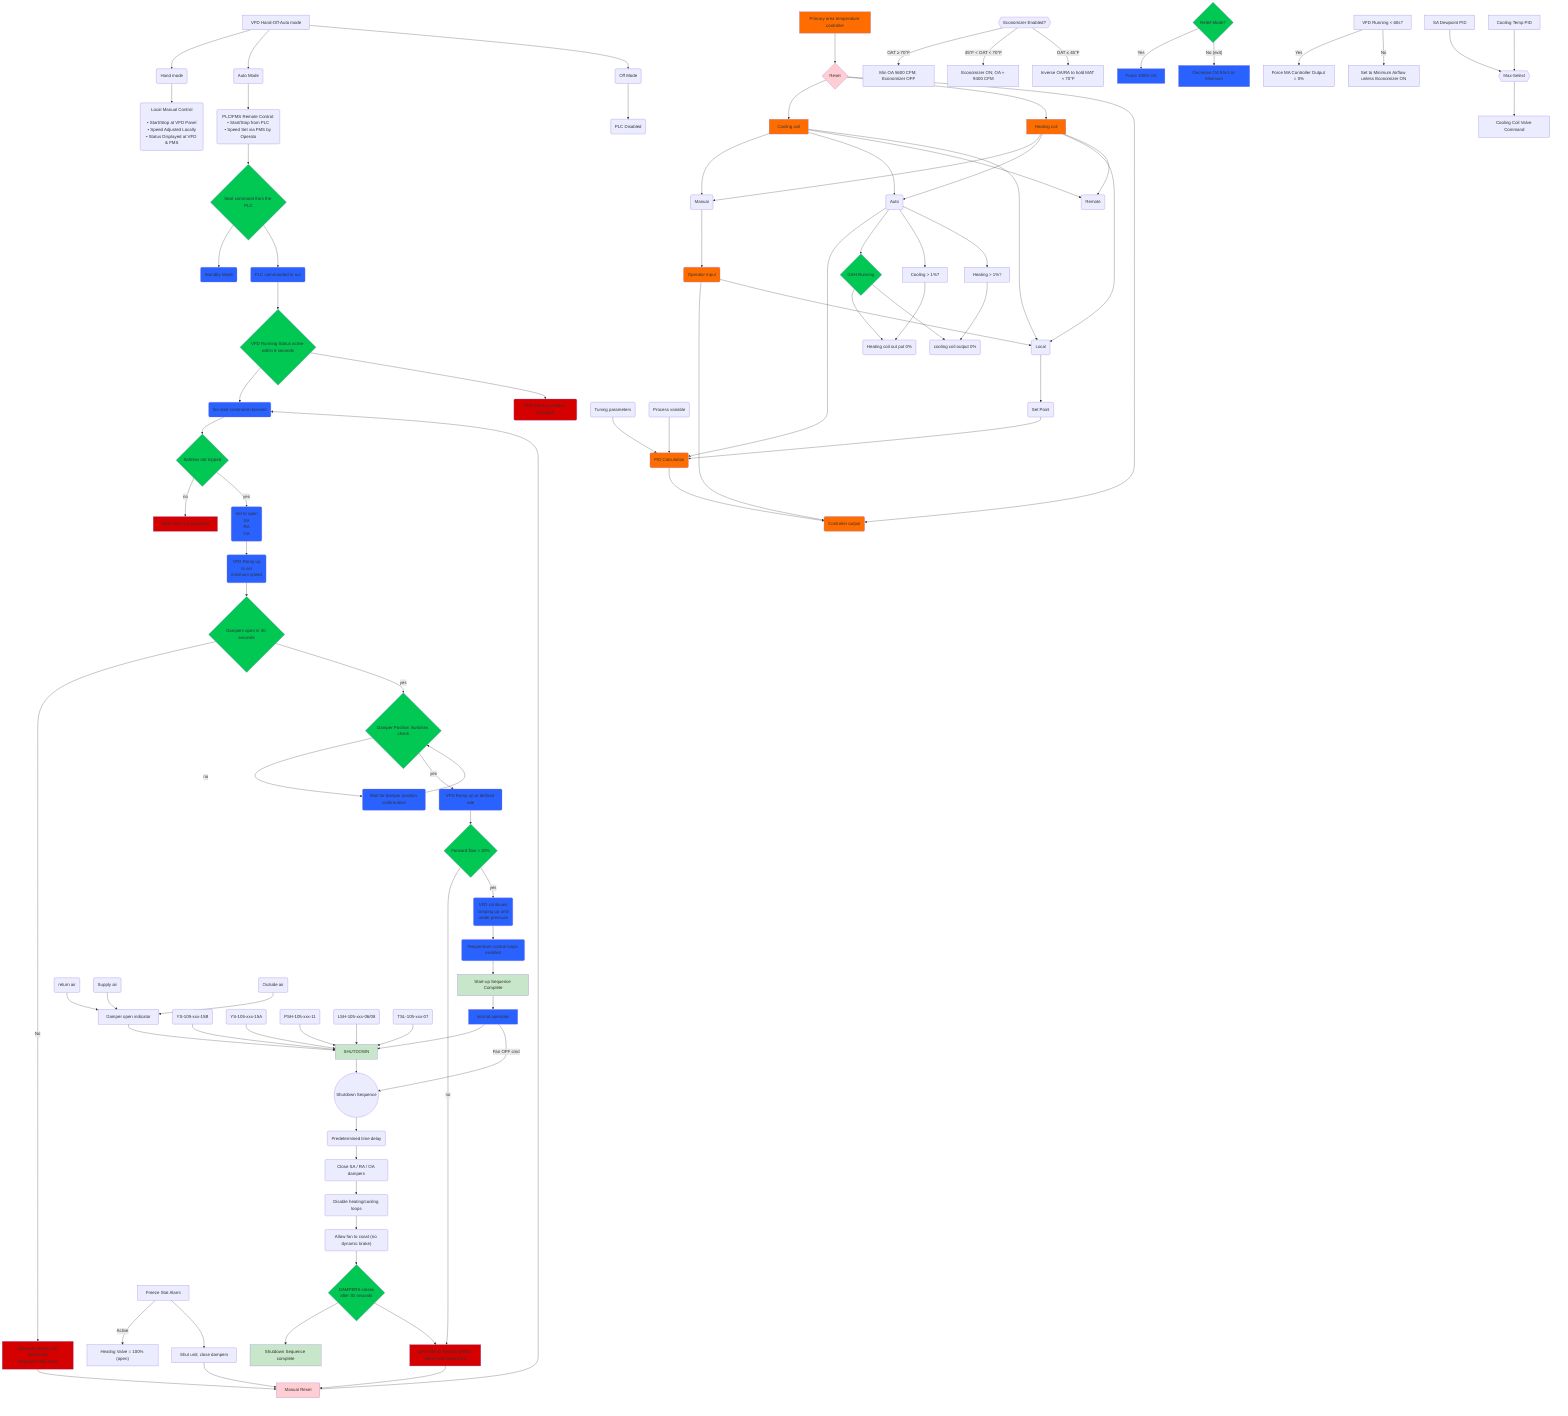 ---
config:
  layout: fixed
---
flowchart TD
    A("fan start command received") --> B{"Safeties not tripped"}
    B -- no --> C["Abort Start Up sequence"]
    B -- yes --> D("Set to open <br>SA <br>RA <br>OA")
    D --> E("VFD Ramp up<br>to set<br>minimum speed")
    E --> F{"Dampers open in 30 seconds"}
    F -- No --> G["Generate Alarm until locked out<br>Requires FMS reset"]
    G --> I["Manual Reset"]
    I --> A
    F -- yes --> H{"Damper Position Switches check"}
    H -- no --> J("Wait for damper position confirmation")
    J --> H
    H -- yes --> K("VFD Ramp up at defined rate")
    K --> L{"Forward flow > 20%"}
    L -- no --> M["generate air handler airflow alarm until locked out"]
    M --> I
    L -- yes --> N("VFD continues <br> ramping up until<br>under pressure")
    N --> O("Temperature control loops enabled")
    O --> P["Start-up Sequence Complete"]
    P --> Q["normal operation"]
    Q --> R["SHUTDOWN"]
    T["VFD Hand-Off-Auto mode"] --> U("Hand mode") & W("Auto Mode") & Y("Off Mode")
    Y --> Z("PLC Disabled")
    U --> V("Local Manual Control<br><br>• Start/Stop at VFD Panel<br>• Speed Adjusted Locally<br>• Status Displayed at VFD &amp; FMS")
    W --> X("PLC/FMS Remote Control:<br>• Start/Stop from PLC<br>• Speed Set via FMS by Operato")
    X --> AA{"Start command from the PLC"}
    AA --> AB("Standby Mode") & AC("PLC commanded to run")
    AC --> AD{"VFD Running Status active within 8 seconds"}
    AD --> A & AE("VFD Fail to run Alarm activated")
    n2@{ label: "<span></span><span></span><span style=\"white-space:\">DAMPERS closes  </span><br><span style=\"white-space:\">after 30 seconds</span>" } --> n3["Shutdown Sequence complete"] & M
    n4["Heating coil<br>"] --> n6["Manual"] & n5["Auto"] & n18["Local"] & n19["Remote"]
    n11["Operator Input"] --> n12["Controller output"] & n18
    n6 --> n11
    n5 --> n10["PID Calculation"] & n22["GAH Running"] & CLG_ACTIVE["Cooling > 1%?"] & HEAT_ACTIVE["Heating > 1%?"]
    n7["Cooling coil<br>"] --> n6 & n5 & n19 & n18
    n10 --> n12
    n13["Tuning parameters"] --> n10
    n14["Process variable"] --> n10
    n15["Set Point"] --> n10
    n18 --> n15
    n22 --> n23["Heating coil out put 0%"] & n24["cooling coil output 0%"]
    n26["Reset"] --> n7 & n4 & n12
    n25["Primary area temperature controller"] --> n26
    n31["return air"] --> n28["Damper open indicator"]
    n30["Supply air"] --> n28
    n29["Outside air"] --> n28
    n28 --> R
    n36@{ label: "<span style=\"padding-left:\">YS-</span><span style=\"padding-left:\">105-xxx-15B</span>" } --> R
    n35["YS-105-xxx-15A"] --> R
    n32["PSH-105-xxx-11"] --> R
    n37["LSH-105-xxx-06/08"] --> R
    n34["TSL-105-xxx-07"] --> R
    Q -- Fan OFF cmd --> R_SHUT(("Shutdown Sequence"))
    R_SHUT --> DLY("Predetermined time delay")
    DLY --> CLOSE_DMP("Close SA / RA / OA dampers")
    CLOSE_DMP --> DISABLE_LOOPS("Disable heating/cooling loops")
    DISABLE_LOOPS --> COAST("Allow fan to coast (no dynamic brake)")
    COAST --> n2
    ECON{{"Economizer Enabled?"}} -- OAT ≥ 70°F --> MIN_OA["Min OA 5600 CFM; Economizer OFF"]
    ECON -- 45°F &lt; OAT &lt; 70°F --> OA9400["Economizer ON; OA ≈ 9400 CFM"]
    ECON -- OAT ≤ 45°F --> MIX70["Inverse OA/RA to hold MAT ≈ 70°F"]
    RELIEF["Relief Mode?"] -- Yes --> OA100["Force 100% OA"]
    RELIEF -- No (exit) --> DECAY["Decrease OA 5%/s to Minimum"]
    VFD_RUN["VFD Running &lt; 60s?"] -- Yes --> MA_OUT0["Force MA Controller Output = 0%"]
    VFD_RUN -- No --> MA_MIN["Set to Minimum Airflow unless Economizer ON"]
    DP["SA Dewpoint PID"] --> MAXSEL{{"Max-Select"}}
    CLG["Cooling Temp PID"] --> MAXSEL
    MAXSEL --> TCVB["Cooling Coil Valve Command"]
    FREEZE["Freeze Stat Alarm"] -- Active --> HEAT100["Heating Valve = 100% (open)"]
    FREEZE --> SHUT_ALL["Shut unit; close dampers"]
    CLG_ACTIVE --> n23
    HEAT_ACTIVE --> n24
    SHUT_ALL --> I
    R --> R_SHUT
    n2@{ shape: diam}
    n3@{ shape: rect}
    n4@{ shape: rect}
    n6@{ shape: rounded}
    n5@{ shape: rounded}
    n18@{ shape: rounded}
    n19@{ shape: rounded}
    n11@{ shape: rounded}
    n12@{ shape: rounded}
    n10@{ shape: rounded}
    n22@{ shape: diam}
    n7@{ shape: rect}
    n13@{ shape: rounded}
    n14@{ shape: rounded}
    n15@{ shape: rounded}
    n23@{ shape: rounded}
    n24@{ shape: rounded}
    n26@{ shape: diam}
    n25@{ shape: rect}
    n31@{ shape: rounded}
    n28@{ shape: proc}
    n30@{ shape: rounded}
    n29@{ shape: rounded}
    n36@{ shape: rounded}
    n35@{ shape: rounded}
    n32@{ shape: rounded}
    n37@{ shape: rounded}
    n34@{ shape: rounded}
    RELIEF@{ shape: diam}
    style A fill:#2962FF
    style B fill:#00C853
    style C fill:#D50000
    style D fill:#2962FF
    style E fill:#2962FF
    style F fill:#00C853
    style G fill:#D50000
    style I fill:#FFCDD2
    style H fill:#00C853
    style J fill:#2962FF
    style K fill:#2962FF
    style L fill:#00C853
    style M fill:#D50000
    style N fill:#2962FF
    style O fill:#2962FF
    style P fill:#C8E6C9
    style Q fill:#2962FF
    style R fill:#C8E6C9
    style AA fill:#00C853
    style AB fill:#2962FF
    style AC fill:#2962FF
    style AD fill:#00C853
    style AE fill:#D50000
    style n2 fill:#00C853
    style n3 fill:#C8E6C9
    style n4 fill:#FF6D00
    style n11 fill:#FF6D00
    style n12 fill:#FF6D00
    style n10 fill:#FF6D00
    style n22 fill:#00C853
    style n7 fill:#FF6D00
    style n26 fill:#FFCDD2
    style n25 fill:#FF6D00
    style RELIEF fill:#00C853
    style OA100 fill:#2962FF
    style DECAY fill:#2962FF